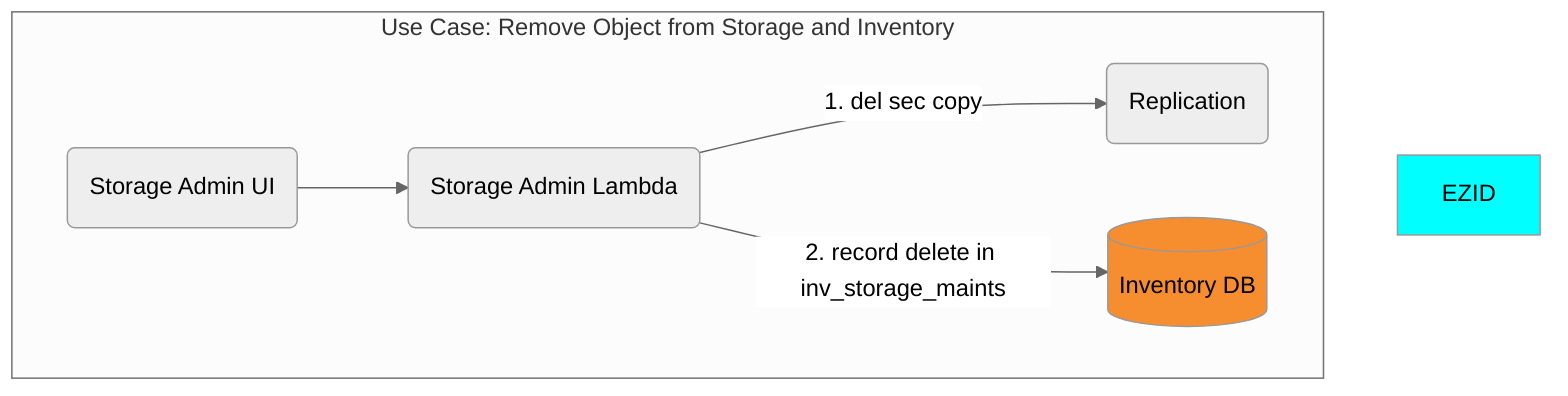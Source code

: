 %%{init: {'theme': 'neutral', 'securityLevel': 'loose', 'themeVariables': {'fontFamily': 'arial'}}}%%
graph TD
  SAUI("Storage Admin UI")
  SA("Storage Admin Lambda")
  REPLIC(Replication)
  RDS[(Inventory DB)]

  subgraph "Use Case: Remove Object from Storage and Inventory"
    SAUI-->SA
    SA-->|"1. del sec copy"|REPLIC
    SA-->|"2. record delete in inv_storage_maints"|RDS
  end  

  style EZID fill:cyan
  style RDS fill:#F68D2F